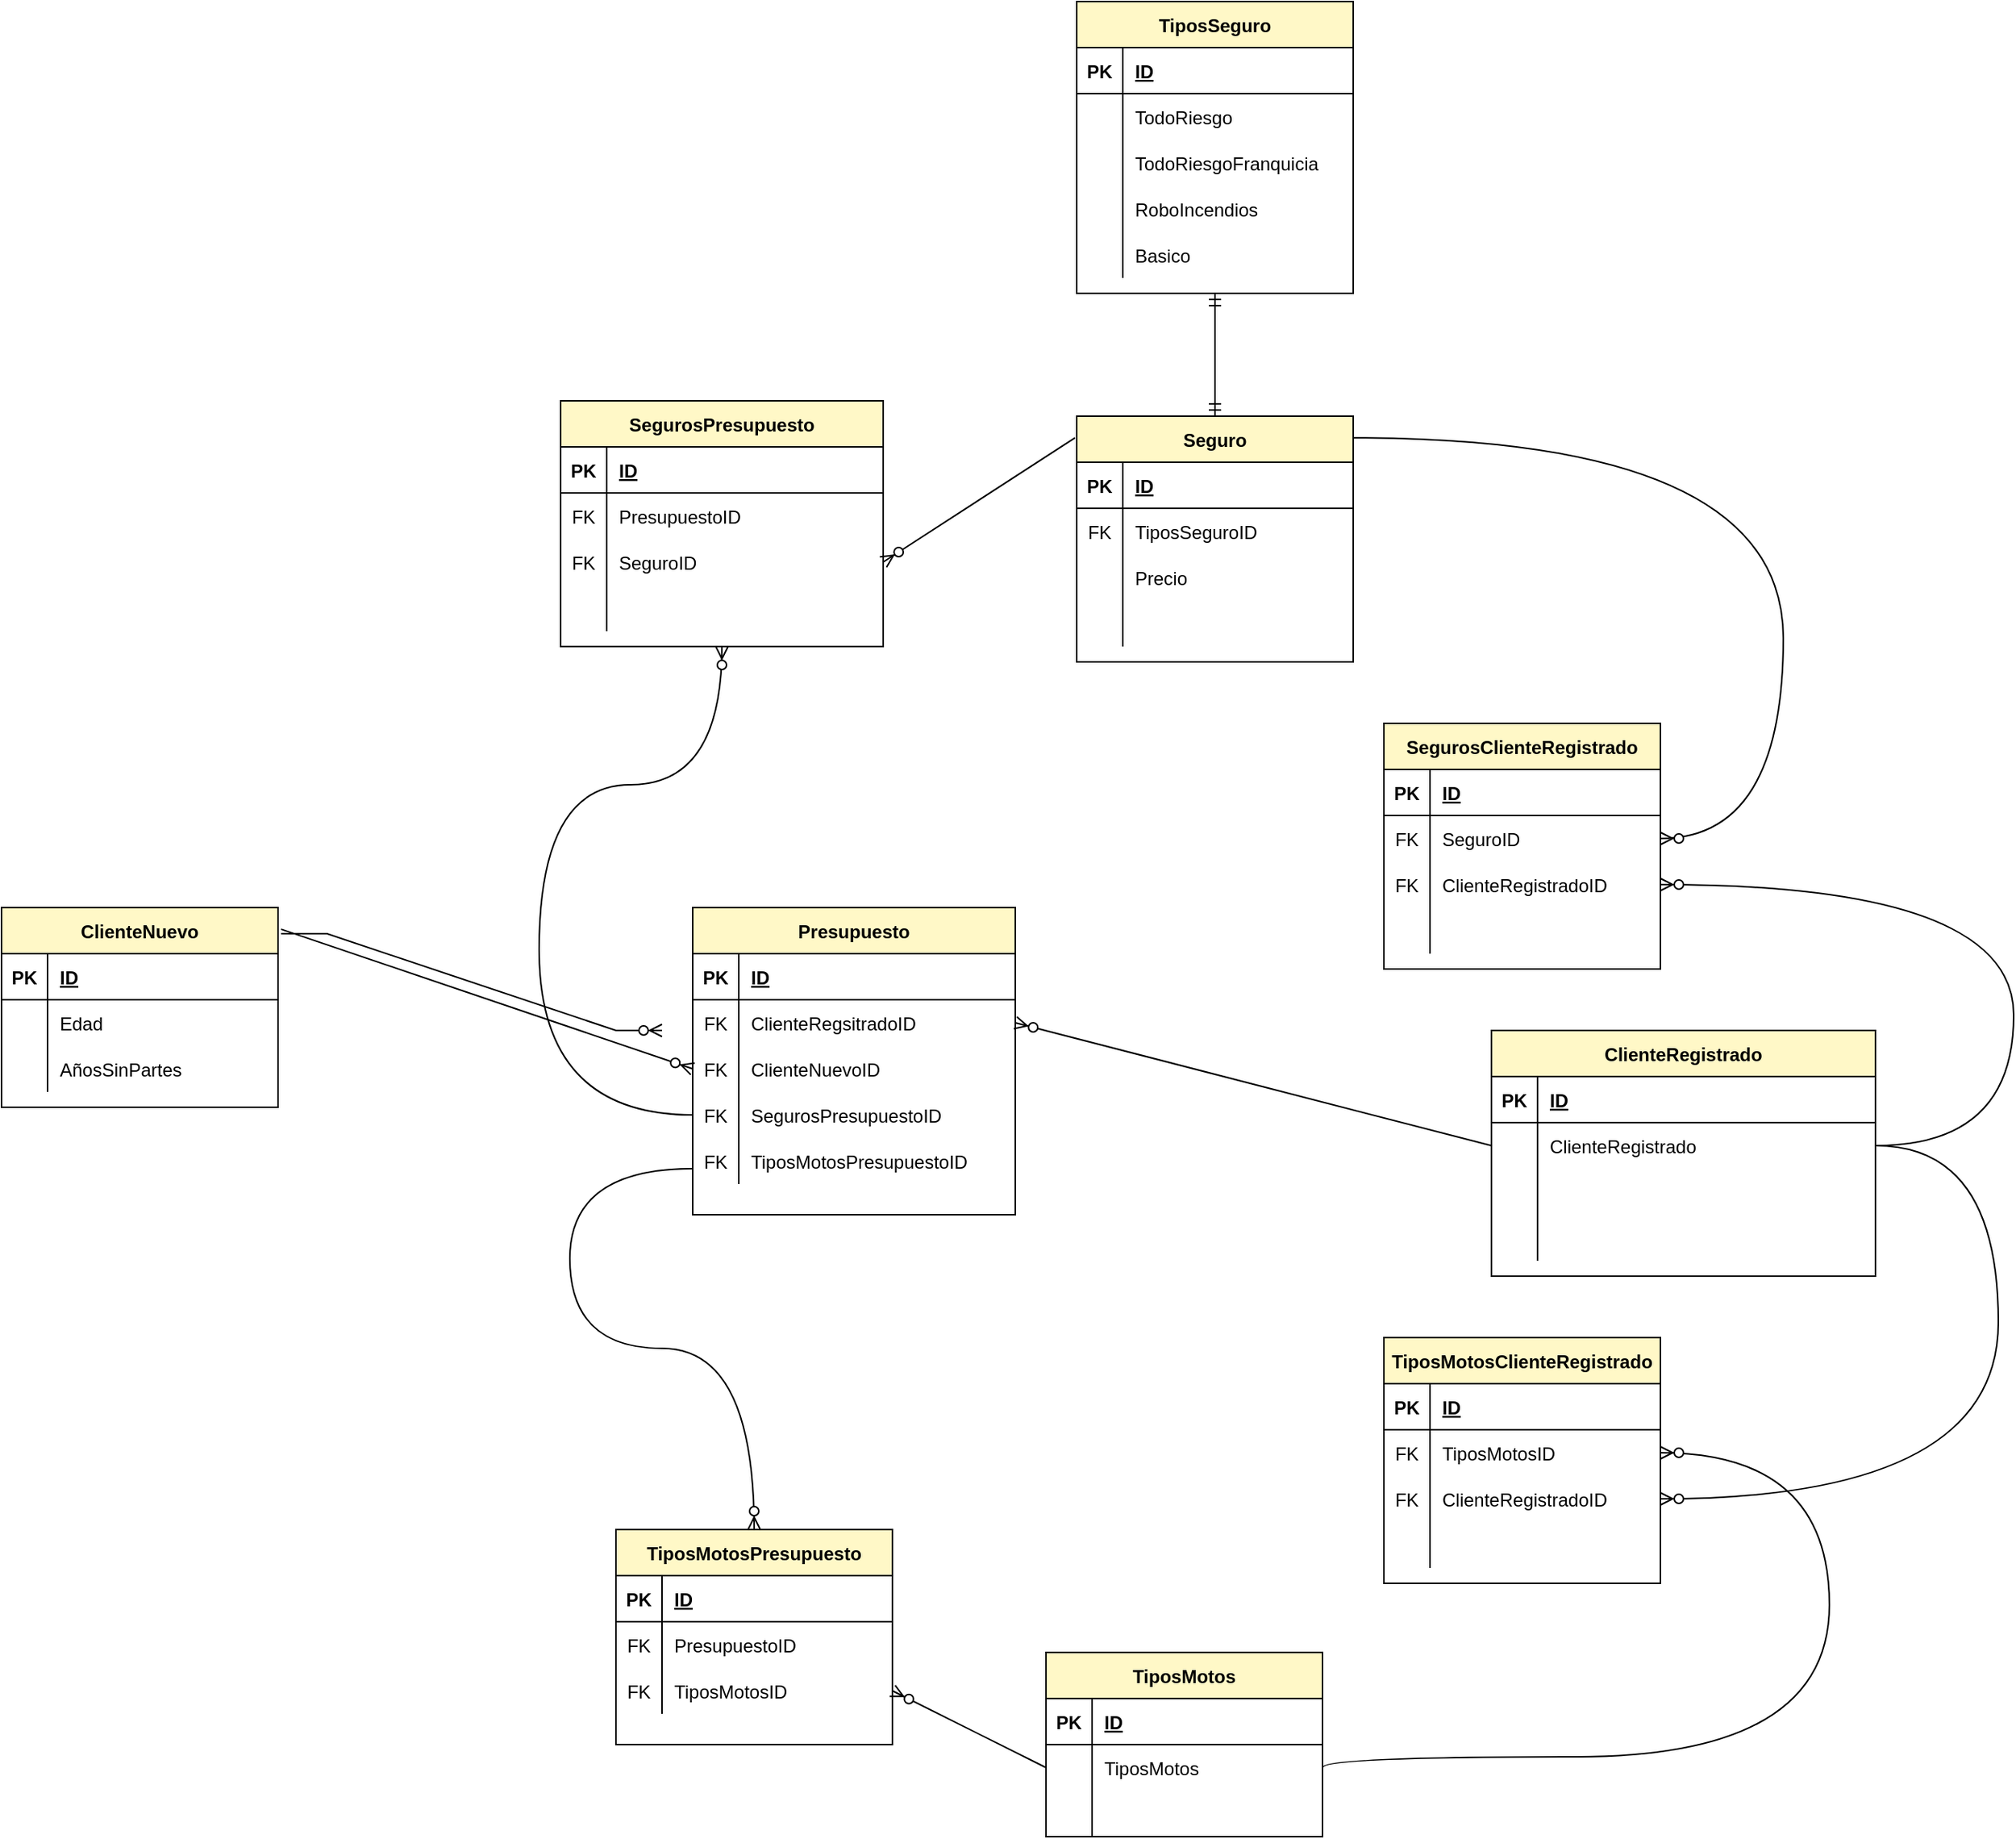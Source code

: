 <mxfile version="15.5.0" type="github">
  <diagram id="MGMmXEbCB--CvfR5ZTO_" name="Page-1">
    <mxGraphModel dx="2807" dy="2449" grid="1" gridSize="10" guides="1" tooltips="1" connect="1" arrows="1" fold="1" page="1" pageScale="1" pageWidth="827" pageHeight="1169" math="0" shadow="0">
      <root>
        <mxCell id="0" />
        <mxCell id="1" parent="0" />
        <mxCell id="Jpu32z4uMut7vai23h72-1" value="Presupuesto" style="shape=table;startSize=30;container=1;collapsible=1;childLayout=tableLayout;fixedRows=1;rowLines=0;fontStyle=1;align=center;resizeLast=1;fillColor=#FFF8C7;" parent="1" vertex="1">
          <mxGeometry x="-90" y="40" width="210" height="200" as="geometry" />
        </mxCell>
        <mxCell id="Jpu32z4uMut7vai23h72-2" value="" style="shape=partialRectangle;collapsible=0;dropTarget=0;pointerEvents=0;fillColor=none;top=0;left=0;bottom=1;right=0;points=[[0,0.5],[1,0.5]];portConstraint=eastwest;" parent="Jpu32z4uMut7vai23h72-1" vertex="1">
          <mxGeometry y="30" width="210" height="30" as="geometry" />
        </mxCell>
        <mxCell id="Jpu32z4uMut7vai23h72-3" value="PK" style="shape=partialRectangle;connectable=0;fillColor=none;top=0;left=0;bottom=0;right=0;fontStyle=1;overflow=hidden;" parent="Jpu32z4uMut7vai23h72-2" vertex="1">
          <mxGeometry width="30" height="30" as="geometry">
            <mxRectangle width="30" height="30" as="alternateBounds" />
          </mxGeometry>
        </mxCell>
        <mxCell id="Jpu32z4uMut7vai23h72-4" value="ID" style="shape=partialRectangle;connectable=0;fillColor=none;top=0;left=0;bottom=0;right=0;align=left;spacingLeft=6;fontStyle=5;overflow=hidden;" parent="Jpu32z4uMut7vai23h72-2" vertex="1">
          <mxGeometry x="30" width="180" height="30" as="geometry">
            <mxRectangle width="180" height="30" as="alternateBounds" />
          </mxGeometry>
        </mxCell>
        <mxCell id="euBVYlFHVU6RpkwEVcd1-119" value="" style="shape=partialRectangle;collapsible=0;dropTarget=0;pointerEvents=0;fillColor=none;top=0;left=0;bottom=0;right=0;points=[[0,0.5],[1,0.5]];portConstraint=eastwest;" parent="Jpu32z4uMut7vai23h72-1" vertex="1">
          <mxGeometry y="60" width="210" height="30" as="geometry" />
        </mxCell>
        <mxCell id="euBVYlFHVU6RpkwEVcd1-120" value="FK" style="shape=partialRectangle;connectable=0;fillColor=none;top=0;left=0;bottom=0;right=0;editable=1;overflow=hidden;" parent="euBVYlFHVU6RpkwEVcd1-119" vertex="1">
          <mxGeometry width="30" height="30" as="geometry">
            <mxRectangle width="30" height="30" as="alternateBounds" />
          </mxGeometry>
        </mxCell>
        <mxCell id="euBVYlFHVU6RpkwEVcd1-121" value="ClienteRegsitradoID" style="shape=partialRectangle;connectable=0;fillColor=none;top=0;left=0;bottom=0;right=0;align=left;spacingLeft=6;overflow=hidden;" parent="euBVYlFHVU6RpkwEVcd1-119" vertex="1">
          <mxGeometry x="30" width="180" height="30" as="geometry">
            <mxRectangle width="180" height="30" as="alternateBounds" />
          </mxGeometry>
        </mxCell>
        <mxCell id="zlD6IAUIOaq183Wp5Hff-17" value="" style="shape=partialRectangle;collapsible=0;dropTarget=0;pointerEvents=0;fillColor=none;top=0;left=0;bottom=0;right=0;points=[[0,0.5],[1,0.5]];portConstraint=eastwest;" vertex="1" parent="Jpu32z4uMut7vai23h72-1">
          <mxGeometry y="90" width="210" height="30" as="geometry" />
        </mxCell>
        <mxCell id="zlD6IAUIOaq183Wp5Hff-18" value="FK" style="shape=partialRectangle;connectable=0;fillColor=none;top=0;left=0;bottom=0;right=0;editable=1;overflow=hidden;" vertex="1" parent="zlD6IAUIOaq183Wp5Hff-17">
          <mxGeometry width="30" height="30" as="geometry">
            <mxRectangle width="30" height="30" as="alternateBounds" />
          </mxGeometry>
        </mxCell>
        <mxCell id="zlD6IAUIOaq183Wp5Hff-19" value="ClienteNuevoID" style="shape=partialRectangle;connectable=0;fillColor=none;top=0;left=0;bottom=0;right=0;align=left;spacingLeft=6;overflow=hidden;" vertex="1" parent="zlD6IAUIOaq183Wp5Hff-17">
          <mxGeometry x="30" width="180" height="30" as="geometry">
            <mxRectangle width="180" height="30" as="alternateBounds" />
          </mxGeometry>
        </mxCell>
        <mxCell id="Jpu32z4uMut7vai23h72-110" value="" style="shape=partialRectangle;collapsible=0;dropTarget=0;pointerEvents=0;fillColor=none;top=0;left=0;bottom=0;right=0;points=[[0,0.5],[1,0.5]];portConstraint=eastwest;" parent="Jpu32z4uMut7vai23h72-1" vertex="1">
          <mxGeometry y="120" width="210" height="30" as="geometry" />
        </mxCell>
        <mxCell id="Jpu32z4uMut7vai23h72-111" value="FK" style="shape=partialRectangle;connectable=0;fillColor=none;top=0;left=0;bottom=0;right=0;editable=1;overflow=hidden;" parent="Jpu32z4uMut7vai23h72-110" vertex="1">
          <mxGeometry width="30" height="30" as="geometry">
            <mxRectangle width="30" height="30" as="alternateBounds" />
          </mxGeometry>
        </mxCell>
        <mxCell id="Jpu32z4uMut7vai23h72-112" value="SegurosPresupuestoID" style="shape=partialRectangle;connectable=0;fillColor=none;top=0;left=0;bottom=0;right=0;align=left;spacingLeft=6;overflow=hidden;" parent="Jpu32z4uMut7vai23h72-110" vertex="1">
          <mxGeometry x="30" width="180" height="30" as="geometry">
            <mxRectangle width="180" height="30" as="alternateBounds" />
          </mxGeometry>
        </mxCell>
        <mxCell id="Jpu32z4uMut7vai23h72-11" value="" style="shape=partialRectangle;collapsible=0;dropTarget=0;pointerEvents=0;fillColor=none;top=0;left=0;bottom=0;right=0;points=[[0,0.5],[1,0.5]];portConstraint=eastwest;" parent="Jpu32z4uMut7vai23h72-1" vertex="1">
          <mxGeometry y="150" width="210" height="30" as="geometry" />
        </mxCell>
        <mxCell id="Jpu32z4uMut7vai23h72-12" value="FK" style="shape=partialRectangle;connectable=0;fillColor=none;top=0;left=0;bottom=0;right=0;editable=1;overflow=hidden;" parent="Jpu32z4uMut7vai23h72-11" vertex="1">
          <mxGeometry width="30" height="30" as="geometry">
            <mxRectangle width="30" height="30" as="alternateBounds" />
          </mxGeometry>
        </mxCell>
        <mxCell id="Jpu32z4uMut7vai23h72-13" value="TiposMotosPresupuestoID" style="shape=partialRectangle;connectable=0;fillColor=none;top=0;left=0;bottom=0;right=0;align=left;spacingLeft=6;overflow=hidden;" parent="Jpu32z4uMut7vai23h72-11" vertex="1">
          <mxGeometry x="30" width="180" height="30" as="geometry">
            <mxRectangle width="180" height="30" as="alternateBounds" />
          </mxGeometry>
        </mxCell>
        <mxCell id="Jpu32z4uMut7vai23h72-14" value="TiposMotos" style="shape=table;startSize=30;container=1;collapsible=1;childLayout=tableLayout;fixedRows=1;rowLines=0;fontStyle=1;align=center;resizeLast=1;fillColor=#FFF8C7;" parent="1" vertex="1">
          <mxGeometry x="140" y="525" width="180" height="120" as="geometry" />
        </mxCell>
        <mxCell id="Jpu32z4uMut7vai23h72-15" value="" style="shape=partialRectangle;collapsible=0;dropTarget=0;pointerEvents=0;fillColor=none;top=0;left=0;bottom=1;right=0;points=[[0,0.5],[1,0.5]];portConstraint=eastwest;" parent="Jpu32z4uMut7vai23h72-14" vertex="1">
          <mxGeometry y="30" width="180" height="30" as="geometry" />
        </mxCell>
        <mxCell id="Jpu32z4uMut7vai23h72-16" value="PK" style="shape=partialRectangle;connectable=0;fillColor=none;top=0;left=0;bottom=0;right=0;fontStyle=1;overflow=hidden;" parent="Jpu32z4uMut7vai23h72-15" vertex="1">
          <mxGeometry width="30" height="30" as="geometry">
            <mxRectangle width="30" height="30" as="alternateBounds" />
          </mxGeometry>
        </mxCell>
        <mxCell id="Jpu32z4uMut7vai23h72-17" value="ID" style="shape=partialRectangle;connectable=0;fillColor=none;top=0;left=0;bottom=0;right=0;align=left;spacingLeft=6;fontStyle=5;overflow=hidden;" parent="Jpu32z4uMut7vai23h72-15" vertex="1">
          <mxGeometry x="30" width="150" height="30" as="geometry">
            <mxRectangle width="150" height="30" as="alternateBounds" />
          </mxGeometry>
        </mxCell>
        <mxCell id="Jpu32z4uMut7vai23h72-18" value="" style="shape=partialRectangle;collapsible=0;dropTarget=0;pointerEvents=0;fillColor=none;top=0;left=0;bottom=0;right=0;points=[[0,0.5],[1,0.5]];portConstraint=eastwest;" parent="Jpu32z4uMut7vai23h72-14" vertex="1">
          <mxGeometry y="60" width="180" height="30" as="geometry" />
        </mxCell>
        <mxCell id="Jpu32z4uMut7vai23h72-19" value="" style="shape=partialRectangle;connectable=0;fillColor=none;top=0;left=0;bottom=0;right=0;editable=1;overflow=hidden;" parent="Jpu32z4uMut7vai23h72-18" vertex="1">
          <mxGeometry width="30" height="30" as="geometry">
            <mxRectangle width="30" height="30" as="alternateBounds" />
          </mxGeometry>
        </mxCell>
        <mxCell id="Jpu32z4uMut7vai23h72-20" value="TiposMotos" style="shape=partialRectangle;connectable=0;fillColor=none;top=0;left=0;bottom=0;right=0;align=left;spacingLeft=6;overflow=hidden;" parent="Jpu32z4uMut7vai23h72-18" vertex="1">
          <mxGeometry x="30" width="150" height="30" as="geometry">
            <mxRectangle width="150" height="30" as="alternateBounds" />
          </mxGeometry>
        </mxCell>
        <mxCell id="Jpu32z4uMut7vai23h72-28" value="" style="shape=partialRectangle;collapsible=0;dropTarget=0;pointerEvents=0;fillColor=none;top=0;left=0;bottom=0;right=0;points=[[0,0.5],[1,0.5]];portConstraint=eastwest;" parent="Jpu32z4uMut7vai23h72-14" vertex="1">
          <mxGeometry y="90" width="180" height="30" as="geometry" />
        </mxCell>
        <mxCell id="Jpu32z4uMut7vai23h72-29" value="" style="shape=partialRectangle;connectable=0;fillColor=none;top=0;left=0;bottom=0;right=0;editable=1;overflow=hidden;" parent="Jpu32z4uMut7vai23h72-28" vertex="1">
          <mxGeometry width="30" height="30" as="geometry">
            <mxRectangle width="30" height="30" as="alternateBounds" />
          </mxGeometry>
        </mxCell>
        <mxCell id="Jpu32z4uMut7vai23h72-30" value="" style="shape=partialRectangle;connectable=0;fillColor=none;top=0;left=0;bottom=0;right=0;align=left;spacingLeft=6;overflow=hidden;" parent="Jpu32z4uMut7vai23h72-28" vertex="1">
          <mxGeometry x="30" width="150" height="30" as="geometry">
            <mxRectangle width="150" height="30" as="alternateBounds" />
          </mxGeometry>
        </mxCell>
        <mxCell id="Jpu32z4uMut7vai23h72-36" value="Seguro" style="shape=table;startSize=30;container=1;collapsible=1;childLayout=tableLayout;fixedRows=1;rowLines=0;fontStyle=1;align=center;resizeLast=1;fillColor=#FFF8C7;" parent="1" vertex="1">
          <mxGeometry x="160" y="-280" width="180" height="160" as="geometry" />
        </mxCell>
        <mxCell id="Jpu32z4uMut7vai23h72-37" value="" style="shape=partialRectangle;collapsible=0;dropTarget=0;pointerEvents=0;fillColor=none;top=0;left=0;bottom=1;right=0;points=[[0,0.5],[1,0.5]];portConstraint=eastwest;" parent="Jpu32z4uMut7vai23h72-36" vertex="1">
          <mxGeometry y="30" width="180" height="30" as="geometry" />
        </mxCell>
        <mxCell id="Jpu32z4uMut7vai23h72-38" value="PK" style="shape=partialRectangle;connectable=0;fillColor=none;top=0;left=0;bottom=0;right=0;fontStyle=1;overflow=hidden;" parent="Jpu32z4uMut7vai23h72-37" vertex="1">
          <mxGeometry width="30" height="30" as="geometry">
            <mxRectangle width="30" height="30" as="alternateBounds" />
          </mxGeometry>
        </mxCell>
        <mxCell id="Jpu32z4uMut7vai23h72-39" value="ID" style="shape=partialRectangle;connectable=0;fillColor=none;top=0;left=0;bottom=0;right=0;align=left;spacingLeft=6;fontStyle=5;overflow=hidden;" parent="Jpu32z4uMut7vai23h72-37" vertex="1">
          <mxGeometry x="30" width="150" height="30" as="geometry">
            <mxRectangle width="150" height="30" as="alternateBounds" />
          </mxGeometry>
        </mxCell>
        <mxCell id="Jpu32z4uMut7vai23h72-40" value="" style="shape=partialRectangle;collapsible=0;dropTarget=0;pointerEvents=0;fillColor=none;top=0;left=0;bottom=0;right=0;points=[[0,0.5],[1,0.5]];portConstraint=eastwest;" parent="Jpu32z4uMut7vai23h72-36" vertex="1">
          <mxGeometry y="60" width="180" height="30" as="geometry" />
        </mxCell>
        <mxCell id="Jpu32z4uMut7vai23h72-41" value="FK" style="shape=partialRectangle;connectable=0;fillColor=none;top=0;left=0;bottom=0;right=0;editable=1;overflow=hidden;" parent="Jpu32z4uMut7vai23h72-40" vertex="1">
          <mxGeometry width="30" height="30" as="geometry">
            <mxRectangle width="30" height="30" as="alternateBounds" />
          </mxGeometry>
        </mxCell>
        <mxCell id="Jpu32z4uMut7vai23h72-42" value="TiposSeguroID" style="shape=partialRectangle;connectable=0;fillColor=none;top=0;left=0;bottom=0;right=0;align=left;spacingLeft=6;overflow=hidden;" parent="Jpu32z4uMut7vai23h72-40" vertex="1">
          <mxGeometry x="30" width="150" height="30" as="geometry">
            <mxRectangle width="150" height="30" as="alternateBounds" />
          </mxGeometry>
        </mxCell>
        <mxCell id="Jpu32z4uMut7vai23h72-43" value="" style="shape=partialRectangle;collapsible=0;dropTarget=0;pointerEvents=0;fillColor=none;top=0;left=0;bottom=0;right=0;points=[[0,0.5],[1,0.5]];portConstraint=eastwest;" parent="Jpu32z4uMut7vai23h72-36" vertex="1">
          <mxGeometry y="90" width="180" height="30" as="geometry" />
        </mxCell>
        <mxCell id="Jpu32z4uMut7vai23h72-44" value="" style="shape=partialRectangle;connectable=0;fillColor=none;top=0;left=0;bottom=0;right=0;editable=1;overflow=hidden;" parent="Jpu32z4uMut7vai23h72-43" vertex="1">
          <mxGeometry width="30" height="30" as="geometry">
            <mxRectangle width="30" height="30" as="alternateBounds" />
          </mxGeometry>
        </mxCell>
        <mxCell id="Jpu32z4uMut7vai23h72-45" value="Precio" style="shape=partialRectangle;connectable=0;fillColor=none;top=0;left=0;bottom=0;right=0;align=left;spacingLeft=6;overflow=hidden;" parent="Jpu32z4uMut7vai23h72-43" vertex="1">
          <mxGeometry x="30" width="150" height="30" as="geometry">
            <mxRectangle width="150" height="30" as="alternateBounds" />
          </mxGeometry>
        </mxCell>
        <mxCell id="Jpu32z4uMut7vai23h72-50" value="" style="shape=partialRectangle;collapsible=0;dropTarget=0;pointerEvents=0;fillColor=none;top=0;left=0;bottom=0;right=0;points=[[0,0.5],[1,0.5]];portConstraint=eastwest;" parent="Jpu32z4uMut7vai23h72-36" vertex="1">
          <mxGeometry y="120" width="180" height="30" as="geometry" />
        </mxCell>
        <mxCell id="Jpu32z4uMut7vai23h72-51" value="" style="shape=partialRectangle;connectable=0;fillColor=none;top=0;left=0;bottom=0;right=0;editable=1;overflow=hidden;" parent="Jpu32z4uMut7vai23h72-50" vertex="1">
          <mxGeometry width="30" height="30" as="geometry">
            <mxRectangle width="30" height="30" as="alternateBounds" />
          </mxGeometry>
        </mxCell>
        <mxCell id="Jpu32z4uMut7vai23h72-52" value="" style="shape=partialRectangle;connectable=0;fillColor=none;top=0;left=0;bottom=0;right=0;align=left;spacingLeft=6;overflow=hidden;" parent="Jpu32z4uMut7vai23h72-50" vertex="1">
          <mxGeometry x="30" width="150" height="30" as="geometry">
            <mxRectangle width="150" height="30" as="alternateBounds" />
          </mxGeometry>
        </mxCell>
        <mxCell id="euBVYlFHVU6RpkwEVcd1-3" value="SegurosPresupuesto" style="shape=table;startSize=30;container=1;collapsible=1;childLayout=tableLayout;fixedRows=1;rowLines=0;fontStyle=1;align=center;resizeLast=1;fillColor=#FFF8C7;" parent="1" vertex="1">
          <mxGeometry x="-176" y="-290" width="210" height="160" as="geometry" />
        </mxCell>
        <mxCell id="euBVYlFHVU6RpkwEVcd1-4" value="" style="shape=partialRectangle;collapsible=0;dropTarget=0;pointerEvents=0;fillColor=none;top=0;left=0;bottom=1;right=0;points=[[0,0.5],[1,0.5]];portConstraint=eastwest;" parent="euBVYlFHVU6RpkwEVcd1-3" vertex="1">
          <mxGeometry y="30" width="210" height="30" as="geometry" />
        </mxCell>
        <mxCell id="euBVYlFHVU6RpkwEVcd1-5" value="PK" style="shape=partialRectangle;connectable=0;fillColor=none;top=0;left=0;bottom=0;right=0;fontStyle=1;overflow=hidden;" parent="euBVYlFHVU6RpkwEVcd1-4" vertex="1">
          <mxGeometry width="30" height="30" as="geometry">
            <mxRectangle width="30" height="30" as="alternateBounds" />
          </mxGeometry>
        </mxCell>
        <mxCell id="euBVYlFHVU6RpkwEVcd1-6" value="ID" style="shape=partialRectangle;connectable=0;fillColor=none;top=0;left=0;bottom=0;right=0;align=left;spacingLeft=6;fontStyle=5;overflow=hidden;" parent="euBVYlFHVU6RpkwEVcd1-4" vertex="1">
          <mxGeometry x="30" width="180" height="30" as="geometry">
            <mxRectangle width="180" height="30" as="alternateBounds" />
          </mxGeometry>
        </mxCell>
        <mxCell id="euBVYlFHVU6RpkwEVcd1-7" value="" style="shape=partialRectangle;collapsible=0;dropTarget=0;pointerEvents=0;fillColor=none;top=0;left=0;bottom=0;right=0;points=[[0,0.5],[1,0.5]];portConstraint=eastwest;" parent="euBVYlFHVU6RpkwEVcd1-3" vertex="1">
          <mxGeometry y="60" width="210" height="30" as="geometry" />
        </mxCell>
        <mxCell id="euBVYlFHVU6RpkwEVcd1-8" value="FK" style="shape=partialRectangle;connectable=0;fillColor=none;top=0;left=0;bottom=0;right=0;editable=1;overflow=hidden;" parent="euBVYlFHVU6RpkwEVcd1-7" vertex="1">
          <mxGeometry width="30" height="30" as="geometry">
            <mxRectangle width="30" height="30" as="alternateBounds" />
          </mxGeometry>
        </mxCell>
        <mxCell id="euBVYlFHVU6RpkwEVcd1-9" value="PresupuestoID" style="shape=partialRectangle;connectable=0;fillColor=none;top=0;left=0;bottom=0;right=0;align=left;spacingLeft=6;overflow=hidden;" parent="euBVYlFHVU6RpkwEVcd1-7" vertex="1">
          <mxGeometry x="30" width="180" height="30" as="geometry">
            <mxRectangle width="180" height="30" as="alternateBounds" />
          </mxGeometry>
        </mxCell>
        <mxCell id="euBVYlFHVU6RpkwEVcd1-10" value="" style="shape=partialRectangle;collapsible=0;dropTarget=0;pointerEvents=0;fillColor=none;top=0;left=0;bottom=0;right=0;points=[[0,0.5],[1,0.5]];portConstraint=eastwest;" parent="euBVYlFHVU6RpkwEVcd1-3" vertex="1">
          <mxGeometry y="90" width="210" height="30" as="geometry" />
        </mxCell>
        <mxCell id="euBVYlFHVU6RpkwEVcd1-11" value="FK" style="shape=partialRectangle;connectable=0;fillColor=none;top=0;left=0;bottom=0;right=0;editable=1;overflow=hidden;" parent="euBVYlFHVU6RpkwEVcd1-10" vertex="1">
          <mxGeometry width="30" height="30" as="geometry">
            <mxRectangle width="30" height="30" as="alternateBounds" />
          </mxGeometry>
        </mxCell>
        <mxCell id="euBVYlFHVU6RpkwEVcd1-12" value="SeguroID" style="shape=partialRectangle;connectable=0;fillColor=none;top=0;left=0;bottom=0;right=0;align=left;spacingLeft=6;overflow=hidden;" parent="euBVYlFHVU6RpkwEVcd1-10" vertex="1">
          <mxGeometry x="30" width="180" height="30" as="geometry">
            <mxRectangle width="180" height="30" as="alternateBounds" />
          </mxGeometry>
        </mxCell>
        <mxCell id="euBVYlFHVU6RpkwEVcd1-13" value="" style="shape=partialRectangle;collapsible=0;dropTarget=0;pointerEvents=0;fillColor=none;top=0;left=0;bottom=0;right=0;points=[[0,0.5],[1,0.5]];portConstraint=eastwest;" parent="euBVYlFHVU6RpkwEVcd1-3" vertex="1">
          <mxGeometry y="120" width="210" height="30" as="geometry" />
        </mxCell>
        <mxCell id="euBVYlFHVU6RpkwEVcd1-14" value="" style="shape=partialRectangle;connectable=0;fillColor=none;top=0;left=0;bottom=0;right=0;editable=1;overflow=hidden;" parent="euBVYlFHVU6RpkwEVcd1-13" vertex="1">
          <mxGeometry width="30" height="30" as="geometry">
            <mxRectangle width="30" height="30" as="alternateBounds" />
          </mxGeometry>
        </mxCell>
        <mxCell id="euBVYlFHVU6RpkwEVcd1-15" value="" style="shape=partialRectangle;connectable=0;fillColor=none;top=0;left=0;bottom=0;right=0;align=left;spacingLeft=6;overflow=hidden;" parent="euBVYlFHVU6RpkwEVcd1-13" vertex="1">
          <mxGeometry x="30" width="180" height="30" as="geometry">
            <mxRectangle width="180" height="30" as="alternateBounds" />
          </mxGeometry>
        </mxCell>
        <mxCell id="euBVYlFHVU6RpkwEVcd1-17" value="" style="fontSize=12;html=1;endArrow=ERzeroToMany;endFill=1;rounded=0;entryX=1;entryY=0.5;entryDx=0;entryDy=0;exitX=-0.006;exitY=0.088;exitDx=0;exitDy=0;exitPerimeter=0;" parent="1" source="Jpu32z4uMut7vai23h72-36" target="euBVYlFHVU6RpkwEVcd1-10" edge="1">
          <mxGeometry width="100" height="100" relative="1" as="geometry">
            <mxPoint x="114" y="80" as="sourcePoint" />
            <mxPoint x="214" y="-20" as="targetPoint" />
          </mxGeometry>
        </mxCell>
        <mxCell id="euBVYlFHVU6RpkwEVcd1-18" value="" style="fontSize=12;html=1;endArrow=ERzeroToMany;endFill=1;rounded=0;entryX=0.5;entryY=1;entryDx=0;entryDy=0;edgeStyle=orthogonalEdgeStyle;curved=1;exitX=0;exitY=0.5;exitDx=0;exitDy=0;" parent="1" source="Jpu32z4uMut7vai23h72-110" target="euBVYlFHVU6RpkwEVcd1-3" edge="1">
          <mxGeometry width="100" height="100" relative="1" as="geometry">
            <mxPoint x="-89" y="213" as="sourcePoint" />
            <mxPoint x="50" y="-130" as="targetPoint" />
            <Array as="points">
              <mxPoint x="-190" y="175" />
              <mxPoint x="-190" y="-40" />
              <mxPoint x="-71" y="-40" />
            </Array>
          </mxGeometry>
        </mxCell>
        <mxCell id="euBVYlFHVU6RpkwEVcd1-19" value="TiposMotosPresupuesto" style="shape=table;startSize=30;container=1;collapsible=1;childLayout=tableLayout;fixedRows=1;rowLines=0;fontStyle=1;align=center;resizeLast=1;fillColor=#FFF8C7;" parent="1" vertex="1">
          <mxGeometry x="-140" y="445" width="180" height="140" as="geometry" />
        </mxCell>
        <mxCell id="euBVYlFHVU6RpkwEVcd1-20" value="" style="shape=partialRectangle;collapsible=0;dropTarget=0;pointerEvents=0;fillColor=none;top=0;left=0;bottom=1;right=0;points=[[0,0.5],[1,0.5]];portConstraint=eastwest;" parent="euBVYlFHVU6RpkwEVcd1-19" vertex="1">
          <mxGeometry y="30" width="180" height="30" as="geometry" />
        </mxCell>
        <mxCell id="euBVYlFHVU6RpkwEVcd1-21" value="PK" style="shape=partialRectangle;connectable=0;fillColor=none;top=0;left=0;bottom=0;right=0;fontStyle=1;overflow=hidden;" parent="euBVYlFHVU6RpkwEVcd1-20" vertex="1">
          <mxGeometry width="30" height="30" as="geometry">
            <mxRectangle width="30" height="30" as="alternateBounds" />
          </mxGeometry>
        </mxCell>
        <mxCell id="euBVYlFHVU6RpkwEVcd1-22" value="ID" style="shape=partialRectangle;connectable=0;fillColor=none;top=0;left=0;bottom=0;right=0;align=left;spacingLeft=6;fontStyle=5;overflow=hidden;" parent="euBVYlFHVU6RpkwEVcd1-20" vertex="1">
          <mxGeometry x="30" width="150" height="30" as="geometry">
            <mxRectangle width="150" height="30" as="alternateBounds" />
          </mxGeometry>
        </mxCell>
        <mxCell id="euBVYlFHVU6RpkwEVcd1-23" value="" style="shape=partialRectangle;collapsible=0;dropTarget=0;pointerEvents=0;fillColor=none;top=0;left=0;bottom=0;right=0;points=[[0,0.5],[1,0.5]];portConstraint=eastwest;" parent="euBVYlFHVU6RpkwEVcd1-19" vertex="1">
          <mxGeometry y="60" width="180" height="30" as="geometry" />
        </mxCell>
        <mxCell id="euBVYlFHVU6RpkwEVcd1-24" value="FK" style="shape=partialRectangle;connectable=0;fillColor=none;top=0;left=0;bottom=0;right=0;editable=1;overflow=hidden;" parent="euBVYlFHVU6RpkwEVcd1-23" vertex="1">
          <mxGeometry width="30" height="30" as="geometry">
            <mxRectangle width="30" height="30" as="alternateBounds" />
          </mxGeometry>
        </mxCell>
        <mxCell id="euBVYlFHVU6RpkwEVcd1-25" value="PresupuestoID" style="shape=partialRectangle;connectable=0;fillColor=none;top=0;left=0;bottom=0;right=0;align=left;spacingLeft=6;overflow=hidden;" parent="euBVYlFHVU6RpkwEVcd1-23" vertex="1">
          <mxGeometry x="30" width="150" height="30" as="geometry">
            <mxRectangle width="150" height="30" as="alternateBounds" />
          </mxGeometry>
        </mxCell>
        <mxCell id="euBVYlFHVU6RpkwEVcd1-26" value="" style="shape=partialRectangle;collapsible=0;dropTarget=0;pointerEvents=0;fillColor=none;top=0;left=0;bottom=0;right=0;points=[[0,0.5],[1,0.5]];portConstraint=eastwest;" parent="euBVYlFHVU6RpkwEVcd1-19" vertex="1">
          <mxGeometry y="90" width="180" height="30" as="geometry" />
        </mxCell>
        <mxCell id="euBVYlFHVU6RpkwEVcd1-27" value="FK" style="shape=partialRectangle;connectable=0;fillColor=none;top=0;left=0;bottom=0;right=0;editable=1;overflow=hidden;" parent="euBVYlFHVU6RpkwEVcd1-26" vertex="1">
          <mxGeometry width="30" height="30" as="geometry">
            <mxRectangle width="30" height="30" as="alternateBounds" />
          </mxGeometry>
        </mxCell>
        <mxCell id="euBVYlFHVU6RpkwEVcd1-28" value="TiposMotosID" style="shape=partialRectangle;connectable=0;fillColor=none;top=0;left=0;bottom=0;right=0;align=left;spacingLeft=6;overflow=hidden;" parent="euBVYlFHVU6RpkwEVcd1-26" vertex="1">
          <mxGeometry x="30" width="150" height="30" as="geometry">
            <mxRectangle width="150" height="30" as="alternateBounds" />
          </mxGeometry>
        </mxCell>
        <mxCell id="euBVYlFHVU6RpkwEVcd1-86" value="ClienteRegistrado" style="shape=table;startSize=30;container=1;collapsible=1;childLayout=tableLayout;fixedRows=1;rowLines=0;fontStyle=1;align=center;resizeLast=1;fillColor=#FFF8C7;" parent="1" vertex="1">
          <mxGeometry x="430" y="120" width="250" height="160" as="geometry" />
        </mxCell>
        <mxCell id="euBVYlFHVU6RpkwEVcd1-87" value="" style="shape=partialRectangle;collapsible=0;dropTarget=0;pointerEvents=0;fillColor=none;top=0;left=0;bottom=1;right=0;points=[[0,0.5],[1,0.5]];portConstraint=eastwest;" parent="euBVYlFHVU6RpkwEVcd1-86" vertex="1">
          <mxGeometry y="30" width="250" height="30" as="geometry" />
        </mxCell>
        <mxCell id="euBVYlFHVU6RpkwEVcd1-88" value="PK" style="shape=partialRectangle;connectable=0;fillColor=none;top=0;left=0;bottom=0;right=0;fontStyle=1;overflow=hidden;" parent="euBVYlFHVU6RpkwEVcd1-87" vertex="1">
          <mxGeometry width="30" height="30" as="geometry">
            <mxRectangle width="30" height="30" as="alternateBounds" />
          </mxGeometry>
        </mxCell>
        <mxCell id="euBVYlFHVU6RpkwEVcd1-89" value="ID" style="shape=partialRectangle;connectable=0;fillColor=none;top=0;left=0;bottom=0;right=0;align=left;spacingLeft=6;fontStyle=5;overflow=hidden;" parent="euBVYlFHVU6RpkwEVcd1-87" vertex="1">
          <mxGeometry x="30" width="220" height="30" as="geometry">
            <mxRectangle width="220" height="30" as="alternateBounds" />
          </mxGeometry>
        </mxCell>
        <mxCell id="euBVYlFHVU6RpkwEVcd1-93" value="" style="shape=partialRectangle;collapsible=0;dropTarget=0;pointerEvents=0;fillColor=none;top=0;left=0;bottom=0;right=0;points=[[0,0.5],[1,0.5]];portConstraint=eastwest;" parent="euBVYlFHVU6RpkwEVcd1-86" vertex="1">
          <mxGeometry y="60" width="250" height="30" as="geometry" />
        </mxCell>
        <mxCell id="euBVYlFHVU6RpkwEVcd1-94" value="" style="shape=partialRectangle;connectable=0;fillColor=none;top=0;left=0;bottom=0;right=0;editable=1;overflow=hidden;" parent="euBVYlFHVU6RpkwEVcd1-93" vertex="1">
          <mxGeometry width="30" height="30" as="geometry">
            <mxRectangle width="30" height="30" as="alternateBounds" />
          </mxGeometry>
        </mxCell>
        <mxCell id="euBVYlFHVU6RpkwEVcd1-95" value="ClienteRegistrado" style="shape=partialRectangle;connectable=0;fillColor=none;top=0;left=0;bottom=0;right=0;align=left;spacingLeft=6;overflow=hidden;" parent="euBVYlFHVU6RpkwEVcd1-93" vertex="1">
          <mxGeometry x="30" width="220" height="30" as="geometry">
            <mxRectangle width="220" height="30" as="alternateBounds" />
          </mxGeometry>
        </mxCell>
        <mxCell id="euBVYlFHVU6RpkwEVcd1-90" value="" style="shape=partialRectangle;collapsible=0;dropTarget=0;pointerEvents=0;fillColor=none;top=0;left=0;bottom=0;right=0;points=[[0,0.5],[1,0.5]];portConstraint=eastwest;" parent="euBVYlFHVU6RpkwEVcd1-86" vertex="1">
          <mxGeometry y="90" width="250" height="30" as="geometry" />
        </mxCell>
        <mxCell id="euBVYlFHVU6RpkwEVcd1-91" value="" style="shape=partialRectangle;connectable=0;fillColor=none;top=0;left=0;bottom=0;right=0;editable=1;overflow=hidden;" parent="euBVYlFHVU6RpkwEVcd1-90" vertex="1">
          <mxGeometry width="30" height="30" as="geometry">
            <mxRectangle width="30" height="30" as="alternateBounds" />
          </mxGeometry>
        </mxCell>
        <mxCell id="euBVYlFHVU6RpkwEVcd1-92" value="" style="shape=partialRectangle;connectable=0;fillColor=none;top=0;left=0;bottom=0;right=0;align=left;spacingLeft=6;overflow=hidden;" parent="euBVYlFHVU6RpkwEVcd1-90" vertex="1">
          <mxGeometry x="30" width="220" height="30" as="geometry">
            <mxRectangle width="220" height="30" as="alternateBounds" />
          </mxGeometry>
        </mxCell>
        <mxCell id="euBVYlFHVU6RpkwEVcd1-96" value="" style="shape=partialRectangle;collapsible=0;dropTarget=0;pointerEvents=0;fillColor=none;top=0;left=0;bottom=0;right=0;points=[[0,0.5],[1,0.5]];portConstraint=eastwest;" parent="euBVYlFHVU6RpkwEVcd1-86" vertex="1">
          <mxGeometry y="120" width="250" height="30" as="geometry" />
        </mxCell>
        <mxCell id="euBVYlFHVU6RpkwEVcd1-97" value="" style="shape=partialRectangle;connectable=0;fillColor=none;top=0;left=0;bottom=0;right=0;editable=1;overflow=hidden;" parent="euBVYlFHVU6RpkwEVcd1-96" vertex="1">
          <mxGeometry width="30" height="30" as="geometry">
            <mxRectangle width="30" height="30" as="alternateBounds" />
          </mxGeometry>
        </mxCell>
        <mxCell id="euBVYlFHVU6RpkwEVcd1-98" value="" style="shape=partialRectangle;connectable=0;fillColor=none;top=0;left=0;bottom=0;right=0;align=left;spacingLeft=6;overflow=hidden;" parent="euBVYlFHVU6RpkwEVcd1-96" vertex="1">
          <mxGeometry x="30" width="220" height="30" as="geometry">
            <mxRectangle width="220" height="30" as="alternateBounds" />
          </mxGeometry>
        </mxCell>
        <mxCell id="euBVYlFHVU6RpkwEVcd1-101" value="SegurosClienteRegistrado" style="shape=table;startSize=30;container=1;collapsible=1;childLayout=tableLayout;fixedRows=1;rowLines=0;fontStyle=1;align=center;resizeLast=1;fillColor=#FFF8C7;" parent="1" vertex="1">
          <mxGeometry x="360" y="-80" width="180" height="160" as="geometry" />
        </mxCell>
        <mxCell id="euBVYlFHVU6RpkwEVcd1-102" value="" style="shape=partialRectangle;collapsible=0;dropTarget=0;pointerEvents=0;fillColor=none;top=0;left=0;bottom=1;right=0;points=[[0,0.5],[1,0.5]];portConstraint=eastwest;" parent="euBVYlFHVU6RpkwEVcd1-101" vertex="1">
          <mxGeometry y="30" width="180" height="30" as="geometry" />
        </mxCell>
        <mxCell id="euBVYlFHVU6RpkwEVcd1-103" value="PK" style="shape=partialRectangle;connectable=0;fillColor=none;top=0;left=0;bottom=0;right=0;fontStyle=1;overflow=hidden;" parent="euBVYlFHVU6RpkwEVcd1-102" vertex="1">
          <mxGeometry width="30" height="30" as="geometry">
            <mxRectangle width="30" height="30" as="alternateBounds" />
          </mxGeometry>
        </mxCell>
        <mxCell id="euBVYlFHVU6RpkwEVcd1-104" value="ID" style="shape=partialRectangle;connectable=0;fillColor=none;top=0;left=0;bottom=0;right=0;align=left;spacingLeft=6;fontStyle=5;overflow=hidden;" parent="euBVYlFHVU6RpkwEVcd1-102" vertex="1">
          <mxGeometry x="30" width="150" height="30" as="geometry">
            <mxRectangle width="150" height="30" as="alternateBounds" />
          </mxGeometry>
        </mxCell>
        <mxCell id="euBVYlFHVU6RpkwEVcd1-105" value="" style="shape=partialRectangle;collapsible=0;dropTarget=0;pointerEvents=0;fillColor=none;top=0;left=0;bottom=0;right=0;points=[[0,0.5],[1,0.5]];portConstraint=eastwest;" parent="euBVYlFHVU6RpkwEVcd1-101" vertex="1">
          <mxGeometry y="60" width="180" height="30" as="geometry" />
        </mxCell>
        <mxCell id="euBVYlFHVU6RpkwEVcd1-106" value="FK" style="shape=partialRectangle;connectable=0;fillColor=none;top=0;left=0;bottom=0;right=0;editable=1;overflow=hidden;" parent="euBVYlFHVU6RpkwEVcd1-105" vertex="1">
          <mxGeometry width="30" height="30" as="geometry">
            <mxRectangle width="30" height="30" as="alternateBounds" />
          </mxGeometry>
        </mxCell>
        <mxCell id="euBVYlFHVU6RpkwEVcd1-107" value="SeguroID" style="shape=partialRectangle;connectable=0;fillColor=none;top=0;left=0;bottom=0;right=0;align=left;spacingLeft=6;overflow=hidden;" parent="euBVYlFHVU6RpkwEVcd1-105" vertex="1">
          <mxGeometry x="30" width="150" height="30" as="geometry">
            <mxRectangle width="150" height="30" as="alternateBounds" />
          </mxGeometry>
        </mxCell>
        <mxCell id="euBVYlFHVU6RpkwEVcd1-108" value="" style="shape=partialRectangle;collapsible=0;dropTarget=0;pointerEvents=0;fillColor=none;top=0;left=0;bottom=0;right=0;points=[[0,0.5],[1,0.5]];portConstraint=eastwest;" parent="euBVYlFHVU6RpkwEVcd1-101" vertex="1">
          <mxGeometry y="90" width="180" height="30" as="geometry" />
        </mxCell>
        <mxCell id="euBVYlFHVU6RpkwEVcd1-109" value="FK" style="shape=partialRectangle;connectable=0;fillColor=none;top=0;left=0;bottom=0;right=0;editable=1;overflow=hidden;" parent="euBVYlFHVU6RpkwEVcd1-108" vertex="1">
          <mxGeometry width="30" height="30" as="geometry">
            <mxRectangle width="30" height="30" as="alternateBounds" />
          </mxGeometry>
        </mxCell>
        <mxCell id="euBVYlFHVU6RpkwEVcd1-110" value="ClienteRegistradoID" style="shape=partialRectangle;connectable=0;fillColor=none;top=0;left=0;bottom=0;right=0;align=left;spacingLeft=6;overflow=hidden;" parent="euBVYlFHVU6RpkwEVcd1-108" vertex="1">
          <mxGeometry x="30" width="150" height="30" as="geometry">
            <mxRectangle width="150" height="30" as="alternateBounds" />
          </mxGeometry>
        </mxCell>
        <mxCell id="euBVYlFHVU6RpkwEVcd1-111" value="" style="shape=partialRectangle;collapsible=0;dropTarget=0;pointerEvents=0;fillColor=none;top=0;left=0;bottom=0;right=0;points=[[0,0.5],[1,0.5]];portConstraint=eastwest;" parent="euBVYlFHVU6RpkwEVcd1-101" vertex="1">
          <mxGeometry y="120" width="180" height="30" as="geometry" />
        </mxCell>
        <mxCell id="euBVYlFHVU6RpkwEVcd1-112" value="" style="shape=partialRectangle;connectable=0;fillColor=none;top=0;left=0;bottom=0;right=0;editable=1;overflow=hidden;" parent="euBVYlFHVU6RpkwEVcd1-111" vertex="1">
          <mxGeometry width="30" height="30" as="geometry">
            <mxRectangle width="30" height="30" as="alternateBounds" />
          </mxGeometry>
        </mxCell>
        <mxCell id="euBVYlFHVU6RpkwEVcd1-113" value="" style="shape=partialRectangle;connectable=0;fillColor=none;top=0;left=0;bottom=0;right=0;align=left;spacingLeft=6;overflow=hidden;" parent="euBVYlFHVU6RpkwEVcd1-111" vertex="1">
          <mxGeometry x="30" width="150" height="30" as="geometry">
            <mxRectangle width="150" height="30" as="alternateBounds" />
          </mxGeometry>
        </mxCell>
        <mxCell id="euBVYlFHVU6RpkwEVcd1-115" value="" style="fontSize=12;html=1;endArrow=ERzeroToMany;endFill=1;rounded=0;entryX=1;entryY=0.5;entryDx=0;entryDy=0;exitX=1;exitY=0.088;exitDx=0;exitDy=0;edgeStyle=orthogonalEdgeStyle;curved=1;exitPerimeter=0;" parent="1" source="Jpu32z4uMut7vai23h72-36" target="euBVYlFHVU6RpkwEVcd1-105" edge="1">
          <mxGeometry width="100" height="100" relative="1" as="geometry">
            <mxPoint x="380" y="70" as="sourcePoint" />
            <mxPoint x="130" y="210" as="targetPoint" />
            <Array as="points">
              <mxPoint x="620" y="-266" />
              <mxPoint x="620" y="-5" />
            </Array>
          </mxGeometry>
        </mxCell>
        <mxCell id="euBVYlFHVU6RpkwEVcd1-116" value="" style="fontSize=12;html=1;endArrow=ERzeroToMany;endFill=1;rounded=0;entryX=1;entryY=0.5;entryDx=0;entryDy=0;exitX=1;exitY=0.5;exitDx=0;exitDy=0;edgeStyle=orthogonalEdgeStyle;curved=1;" parent="1" source="euBVYlFHVU6RpkwEVcd1-93" target="euBVYlFHVU6RpkwEVcd1-108" edge="1">
          <mxGeometry width="100" height="100" relative="1" as="geometry">
            <mxPoint x="580" y="230" as="sourcePoint" />
            <mxPoint x="410" y="310" as="targetPoint" />
            <Array as="points">
              <mxPoint x="770" y="195" />
              <mxPoint x="770" y="25" />
            </Array>
          </mxGeometry>
        </mxCell>
        <mxCell id="549udlirrDarG_da4L4M-1" value="TiposMotosClienteRegistrado" style="shape=table;startSize=30;container=1;collapsible=1;childLayout=tableLayout;fixedRows=1;rowLines=0;fontStyle=1;align=center;resizeLast=1;fillColor=#FFF8C7;" parent="1" vertex="1">
          <mxGeometry x="360" y="320" width="180" height="160" as="geometry" />
        </mxCell>
        <mxCell id="549udlirrDarG_da4L4M-2" value="" style="shape=partialRectangle;collapsible=0;dropTarget=0;pointerEvents=0;fillColor=none;top=0;left=0;bottom=1;right=0;points=[[0,0.5],[1,0.5]];portConstraint=eastwest;" parent="549udlirrDarG_da4L4M-1" vertex="1">
          <mxGeometry y="30" width="180" height="30" as="geometry" />
        </mxCell>
        <mxCell id="549udlirrDarG_da4L4M-3" value="PK" style="shape=partialRectangle;connectable=0;fillColor=none;top=0;left=0;bottom=0;right=0;fontStyle=1;overflow=hidden;" parent="549udlirrDarG_da4L4M-2" vertex="1">
          <mxGeometry width="30" height="30" as="geometry">
            <mxRectangle width="30" height="30" as="alternateBounds" />
          </mxGeometry>
        </mxCell>
        <mxCell id="549udlirrDarG_da4L4M-4" value="ID" style="shape=partialRectangle;connectable=0;fillColor=none;top=0;left=0;bottom=0;right=0;align=left;spacingLeft=6;fontStyle=5;overflow=hidden;" parent="549udlirrDarG_da4L4M-2" vertex="1">
          <mxGeometry x="30" width="150" height="30" as="geometry">
            <mxRectangle width="150" height="30" as="alternateBounds" />
          </mxGeometry>
        </mxCell>
        <mxCell id="549udlirrDarG_da4L4M-5" value="" style="shape=partialRectangle;collapsible=0;dropTarget=0;pointerEvents=0;fillColor=none;top=0;left=0;bottom=0;right=0;points=[[0,0.5],[1,0.5]];portConstraint=eastwest;" parent="549udlirrDarG_da4L4M-1" vertex="1">
          <mxGeometry y="60" width="180" height="30" as="geometry" />
        </mxCell>
        <mxCell id="549udlirrDarG_da4L4M-6" value="FK" style="shape=partialRectangle;connectable=0;fillColor=none;top=0;left=0;bottom=0;right=0;editable=1;overflow=hidden;" parent="549udlirrDarG_da4L4M-5" vertex="1">
          <mxGeometry width="30" height="30" as="geometry">
            <mxRectangle width="30" height="30" as="alternateBounds" />
          </mxGeometry>
        </mxCell>
        <mxCell id="549udlirrDarG_da4L4M-7" value="TiposMotosID" style="shape=partialRectangle;connectable=0;fillColor=none;top=0;left=0;bottom=0;right=0;align=left;spacingLeft=6;overflow=hidden;" parent="549udlirrDarG_da4L4M-5" vertex="1">
          <mxGeometry x="30" width="150" height="30" as="geometry">
            <mxRectangle width="150" height="30" as="alternateBounds" />
          </mxGeometry>
        </mxCell>
        <mxCell id="549udlirrDarG_da4L4M-8" value="" style="shape=partialRectangle;collapsible=0;dropTarget=0;pointerEvents=0;fillColor=none;top=0;left=0;bottom=0;right=0;points=[[0,0.5],[1,0.5]];portConstraint=eastwest;" parent="549udlirrDarG_da4L4M-1" vertex="1">
          <mxGeometry y="90" width="180" height="30" as="geometry" />
        </mxCell>
        <mxCell id="549udlirrDarG_da4L4M-9" value="FK" style="shape=partialRectangle;connectable=0;fillColor=none;top=0;left=0;bottom=0;right=0;editable=1;overflow=hidden;" parent="549udlirrDarG_da4L4M-8" vertex="1">
          <mxGeometry width="30" height="30" as="geometry">
            <mxRectangle width="30" height="30" as="alternateBounds" />
          </mxGeometry>
        </mxCell>
        <mxCell id="549udlirrDarG_da4L4M-10" value="ClienteRegistradoID" style="shape=partialRectangle;connectable=0;fillColor=none;top=0;left=0;bottom=0;right=0;align=left;spacingLeft=6;overflow=hidden;" parent="549udlirrDarG_da4L4M-8" vertex="1">
          <mxGeometry x="30" width="150" height="30" as="geometry">
            <mxRectangle width="150" height="30" as="alternateBounds" />
          </mxGeometry>
        </mxCell>
        <mxCell id="549udlirrDarG_da4L4M-11" value="" style="shape=partialRectangle;collapsible=0;dropTarget=0;pointerEvents=0;fillColor=none;top=0;left=0;bottom=0;right=0;points=[[0,0.5],[1,0.5]];portConstraint=eastwest;" parent="549udlirrDarG_da4L4M-1" vertex="1">
          <mxGeometry y="120" width="180" height="30" as="geometry" />
        </mxCell>
        <mxCell id="549udlirrDarG_da4L4M-12" value="" style="shape=partialRectangle;connectable=0;fillColor=none;top=0;left=0;bottom=0;right=0;editable=1;overflow=hidden;" parent="549udlirrDarG_da4L4M-11" vertex="1">
          <mxGeometry width="30" height="30" as="geometry">
            <mxRectangle width="30" height="30" as="alternateBounds" />
          </mxGeometry>
        </mxCell>
        <mxCell id="549udlirrDarG_da4L4M-13" value="" style="shape=partialRectangle;connectable=0;fillColor=none;top=0;left=0;bottom=0;right=0;align=left;spacingLeft=6;overflow=hidden;" parent="549udlirrDarG_da4L4M-11" vertex="1">
          <mxGeometry x="30" width="150" height="30" as="geometry">
            <mxRectangle width="150" height="30" as="alternateBounds" />
          </mxGeometry>
        </mxCell>
        <mxCell id="549udlirrDarG_da4L4M-14" value="" style="fontSize=12;html=1;endArrow=ERzeroToMany;endFill=1;rounded=0;exitX=1;exitY=0.5;exitDx=0;exitDy=0;entryX=1;entryY=0.5;entryDx=0;entryDy=0;edgeStyle=orthogonalEdgeStyle;curved=1;" parent="1" source="euBVYlFHVU6RpkwEVcd1-93" target="549udlirrDarG_da4L4M-8" edge="1">
          <mxGeometry width="100" height="100" relative="1" as="geometry">
            <mxPoint x="250" y="260" as="sourcePoint" />
            <mxPoint x="350" y="160" as="targetPoint" />
            <Array as="points">
              <mxPoint x="760" y="195" />
              <mxPoint x="760" y="425" />
            </Array>
          </mxGeometry>
        </mxCell>
        <mxCell id="549udlirrDarG_da4L4M-15" value="" style="fontSize=12;html=1;endArrow=ERzeroToMany;endFill=1;rounded=0;exitX=1;exitY=0.5;exitDx=0;exitDy=0;entryX=1;entryY=0.5;entryDx=0;entryDy=0;edgeStyle=orthogonalEdgeStyle;curved=1;" parent="1" source="Jpu32z4uMut7vai23h72-18" target="549udlirrDarG_da4L4M-5" edge="1">
          <mxGeometry width="100" height="100" relative="1" as="geometry">
            <mxPoint x="90" y="350" as="sourcePoint" />
            <mxPoint x="190" y="250" as="targetPoint" />
            <Array as="points">
              <mxPoint x="320" y="593" />
              <mxPoint x="650" y="593" />
              <mxPoint x="650" y="395" />
            </Array>
          </mxGeometry>
        </mxCell>
        <mxCell id="549udlirrDarG_da4L4M-16" value="" style="fontSize=12;html=1;endArrow=ERzeroToMany;endFill=1;rounded=0;exitX=0;exitY=0.5;exitDx=0;exitDy=0;entryX=1;entryY=0.5;entryDx=0;entryDy=0;" parent="1" source="Jpu32z4uMut7vai23h72-18" target="euBVYlFHVU6RpkwEVcd1-26" edge="1">
          <mxGeometry width="100" height="100" relative="1" as="geometry">
            <mxPoint x="90" y="460" as="sourcePoint" />
            <mxPoint x="190" y="360" as="targetPoint" />
          </mxGeometry>
        </mxCell>
        <mxCell id="549udlirrDarG_da4L4M-17" value="" style="fontSize=12;html=1;endArrow=ERzeroToMany;endFill=1;rounded=0;entryX=0.5;entryY=0;entryDx=0;entryDy=0;edgeStyle=orthogonalEdgeStyle;curved=1;" parent="1" target="euBVYlFHVU6RpkwEVcd1-19" edge="1">
          <mxGeometry width="100" height="100" relative="1" as="geometry">
            <mxPoint x="-90" y="210" as="sourcePoint" />
            <mxPoint x="190" y="130" as="targetPoint" />
            <Array as="points">
              <mxPoint x="-170" y="210" />
              <mxPoint x="-170" y="327" />
              <mxPoint x="-50" y="327" />
            </Array>
          </mxGeometry>
        </mxCell>
        <mxCell id="zlD6IAUIOaq183Wp5Hff-1" value="" style="fontSize=12;html=1;endArrow=ERzeroToMany;endFill=1;rounded=0;exitX=0;exitY=0.5;exitDx=0;exitDy=0;entryX=1;entryY=0.5;entryDx=0;entryDy=0;" edge="1" parent="1" source="euBVYlFHVU6RpkwEVcd1-93" target="euBVYlFHVU6RpkwEVcd1-119">
          <mxGeometry width="100" height="100" relative="1" as="geometry">
            <mxPoint x="280" y="240" as="sourcePoint" />
            <mxPoint x="380" y="140" as="targetPoint" />
          </mxGeometry>
        </mxCell>
        <mxCell id="zlD6IAUIOaq183Wp5Hff-2" value="ClienteNuevo" style="shape=table;startSize=30;container=1;collapsible=1;childLayout=tableLayout;fixedRows=1;rowLines=0;fontStyle=1;align=center;resizeLast=1;fillColor=#FFF8C7;" vertex="1" parent="1">
          <mxGeometry x="-540" y="40" width="180" height="130" as="geometry" />
        </mxCell>
        <mxCell id="zlD6IAUIOaq183Wp5Hff-3" value="" style="shape=partialRectangle;collapsible=0;dropTarget=0;pointerEvents=0;fillColor=none;top=0;left=0;bottom=1;right=0;points=[[0,0.5],[1,0.5]];portConstraint=eastwest;" vertex="1" parent="zlD6IAUIOaq183Wp5Hff-2">
          <mxGeometry y="30" width="180" height="30" as="geometry" />
        </mxCell>
        <mxCell id="zlD6IAUIOaq183Wp5Hff-4" value="PK" style="shape=partialRectangle;connectable=0;fillColor=none;top=0;left=0;bottom=0;right=0;fontStyle=1;overflow=hidden;" vertex="1" parent="zlD6IAUIOaq183Wp5Hff-3">
          <mxGeometry width="30" height="30" as="geometry">
            <mxRectangle width="30" height="30" as="alternateBounds" />
          </mxGeometry>
        </mxCell>
        <mxCell id="zlD6IAUIOaq183Wp5Hff-5" value="ID" style="shape=partialRectangle;connectable=0;fillColor=none;top=0;left=0;bottom=0;right=0;align=left;spacingLeft=6;fontStyle=5;overflow=hidden;" vertex="1" parent="zlD6IAUIOaq183Wp5Hff-3">
          <mxGeometry x="30" width="150" height="30" as="geometry">
            <mxRectangle width="150" height="30" as="alternateBounds" />
          </mxGeometry>
        </mxCell>
        <mxCell id="euBVYlFHVU6RpkwEVcd1-79" value="" style="shape=partialRectangle;collapsible=0;dropTarget=0;pointerEvents=0;fillColor=none;top=0;left=0;bottom=0;right=0;points=[[0,0.5],[1,0.5]];portConstraint=eastwest;" parent="zlD6IAUIOaq183Wp5Hff-2" vertex="1">
          <mxGeometry y="60" width="180" height="30" as="geometry" />
        </mxCell>
        <mxCell id="euBVYlFHVU6RpkwEVcd1-80" value="" style="shape=partialRectangle;connectable=0;fillColor=none;top=0;left=0;bottom=0;right=0;editable=1;overflow=hidden;" parent="euBVYlFHVU6RpkwEVcd1-79" vertex="1">
          <mxGeometry width="30" height="30" as="geometry">
            <mxRectangle width="30" height="30" as="alternateBounds" />
          </mxGeometry>
        </mxCell>
        <mxCell id="euBVYlFHVU6RpkwEVcd1-81" value="Edad" style="shape=partialRectangle;connectable=0;fillColor=none;top=0;left=0;bottom=0;right=0;align=left;spacingLeft=6;overflow=hidden;" parent="euBVYlFHVU6RpkwEVcd1-79" vertex="1">
          <mxGeometry x="30" width="150" height="30" as="geometry">
            <mxRectangle width="150" height="30" as="alternateBounds" />
          </mxGeometry>
        </mxCell>
        <mxCell id="euBVYlFHVU6RpkwEVcd1-60" value="" style="shape=partialRectangle;collapsible=0;dropTarget=0;pointerEvents=0;fillColor=none;top=0;left=0;bottom=0;right=0;points=[[0,0.5],[1,0.5]];portConstraint=eastwest;" parent="zlD6IAUIOaq183Wp5Hff-2" vertex="1">
          <mxGeometry y="90" width="180" height="30" as="geometry" />
        </mxCell>
        <mxCell id="euBVYlFHVU6RpkwEVcd1-61" value="" style="shape=partialRectangle;connectable=0;fillColor=none;top=0;left=0;bottom=0;right=0;editable=1;overflow=hidden;" parent="euBVYlFHVU6RpkwEVcd1-60" vertex="1">
          <mxGeometry width="30" height="30" as="geometry">
            <mxRectangle width="30" height="30" as="alternateBounds" />
          </mxGeometry>
        </mxCell>
        <mxCell id="euBVYlFHVU6RpkwEVcd1-62" value="AñosSinPartes" style="shape=partialRectangle;connectable=0;fillColor=none;top=0;left=0;bottom=0;right=0;align=left;spacingLeft=6;overflow=hidden;" parent="euBVYlFHVU6RpkwEVcd1-60" vertex="1">
          <mxGeometry x="30" width="150" height="30" as="geometry">
            <mxRectangle width="150" height="30" as="alternateBounds" />
          </mxGeometry>
        </mxCell>
        <mxCell id="zlD6IAUIOaq183Wp5Hff-15" value="" style="edgeStyle=entityRelationEdgeStyle;fontSize=12;html=1;endArrow=ERzeroToMany;endFill=1;rounded=0;exitX=1.011;exitY=0.131;exitDx=0;exitDy=0;exitPerimeter=0;" edge="1" parent="1" source="zlD6IAUIOaq183Wp5Hff-2" target="zlD6IAUIOaq183Wp5Hff-16">
          <mxGeometry width="100" height="100" relative="1" as="geometry">
            <mxPoint x="-170" y="240" as="sourcePoint" />
            <mxPoint x="-110" y="120" as="targetPoint" />
          </mxGeometry>
        </mxCell>
        <mxCell id="zlD6IAUIOaq183Wp5Hff-20" value="" style="fontSize=12;html=1;endArrow=ERzeroToMany;endFill=1;rounded=0;exitX=1.011;exitY=0.108;exitDx=0;exitDy=0;exitPerimeter=0;entryX=0;entryY=0.5;entryDx=0;entryDy=0;" edge="1" parent="1" source="zlD6IAUIOaq183Wp5Hff-2" target="zlD6IAUIOaq183Wp5Hff-17">
          <mxGeometry width="100" height="100" relative="1" as="geometry">
            <mxPoint x="-60" y="240" as="sourcePoint" />
            <mxPoint x="40" y="140" as="targetPoint" />
          </mxGeometry>
        </mxCell>
        <mxCell id="zlD6IAUIOaq183Wp5Hff-21" value="TiposSeguro" style="shape=table;startSize=30;container=1;collapsible=1;childLayout=tableLayout;fixedRows=1;rowLines=0;fontStyle=1;align=center;resizeLast=1;fillColor=#FFF8C7;" vertex="1" parent="1">
          <mxGeometry x="160" y="-550" width="180" height="190" as="geometry" />
        </mxCell>
        <mxCell id="zlD6IAUIOaq183Wp5Hff-22" value="" style="shape=partialRectangle;collapsible=0;dropTarget=0;pointerEvents=0;fillColor=none;top=0;left=0;bottom=1;right=0;points=[[0,0.5],[1,0.5]];portConstraint=eastwest;" vertex="1" parent="zlD6IAUIOaq183Wp5Hff-21">
          <mxGeometry y="30" width="180" height="30" as="geometry" />
        </mxCell>
        <mxCell id="zlD6IAUIOaq183Wp5Hff-23" value="PK" style="shape=partialRectangle;connectable=0;fillColor=none;top=0;left=0;bottom=0;right=0;fontStyle=1;overflow=hidden;" vertex="1" parent="zlD6IAUIOaq183Wp5Hff-22">
          <mxGeometry width="30" height="30" as="geometry">
            <mxRectangle width="30" height="30" as="alternateBounds" />
          </mxGeometry>
        </mxCell>
        <mxCell id="zlD6IAUIOaq183Wp5Hff-24" value="ID" style="shape=partialRectangle;connectable=0;fillColor=none;top=0;left=0;bottom=0;right=0;align=left;spacingLeft=6;fontStyle=5;overflow=hidden;" vertex="1" parent="zlD6IAUIOaq183Wp5Hff-22">
          <mxGeometry x="30" width="150" height="30" as="geometry">
            <mxRectangle width="150" height="30" as="alternateBounds" />
          </mxGeometry>
        </mxCell>
        <mxCell id="zlD6IAUIOaq183Wp5Hff-25" value="" style="shape=partialRectangle;collapsible=0;dropTarget=0;pointerEvents=0;fillColor=none;top=0;left=0;bottom=0;right=0;points=[[0,0.5],[1,0.5]];portConstraint=eastwest;" vertex="1" parent="zlD6IAUIOaq183Wp5Hff-21">
          <mxGeometry y="60" width="180" height="30" as="geometry" />
        </mxCell>
        <mxCell id="zlD6IAUIOaq183Wp5Hff-26" value="" style="shape=partialRectangle;connectable=0;fillColor=none;top=0;left=0;bottom=0;right=0;editable=1;overflow=hidden;" vertex="1" parent="zlD6IAUIOaq183Wp5Hff-25">
          <mxGeometry width="30" height="30" as="geometry">
            <mxRectangle width="30" height="30" as="alternateBounds" />
          </mxGeometry>
        </mxCell>
        <mxCell id="zlD6IAUIOaq183Wp5Hff-27" value="TodoRiesgo" style="shape=partialRectangle;connectable=0;fillColor=none;top=0;left=0;bottom=0;right=0;align=left;spacingLeft=6;overflow=hidden;" vertex="1" parent="zlD6IAUIOaq183Wp5Hff-25">
          <mxGeometry x="30" width="150" height="30" as="geometry">
            <mxRectangle width="150" height="30" as="alternateBounds" />
          </mxGeometry>
        </mxCell>
        <mxCell id="zlD6IAUIOaq183Wp5Hff-28" value="" style="shape=partialRectangle;collapsible=0;dropTarget=0;pointerEvents=0;fillColor=none;top=0;left=0;bottom=0;right=0;points=[[0,0.5],[1,0.5]];portConstraint=eastwest;" vertex="1" parent="zlD6IAUIOaq183Wp5Hff-21">
          <mxGeometry y="90" width="180" height="30" as="geometry" />
        </mxCell>
        <mxCell id="zlD6IAUIOaq183Wp5Hff-29" value="" style="shape=partialRectangle;connectable=0;fillColor=none;top=0;left=0;bottom=0;right=0;editable=1;overflow=hidden;" vertex="1" parent="zlD6IAUIOaq183Wp5Hff-28">
          <mxGeometry width="30" height="30" as="geometry">
            <mxRectangle width="30" height="30" as="alternateBounds" />
          </mxGeometry>
        </mxCell>
        <mxCell id="zlD6IAUIOaq183Wp5Hff-30" value="TodoRiesgoFranquicia" style="shape=partialRectangle;connectable=0;fillColor=none;top=0;left=0;bottom=0;right=0;align=left;spacingLeft=6;overflow=hidden;" vertex="1" parent="zlD6IAUIOaq183Wp5Hff-28">
          <mxGeometry x="30" width="150" height="30" as="geometry">
            <mxRectangle width="150" height="30" as="alternateBounds" />
          </mxGeometry>
        </mxCell>
        <mxCell id="zlD6IAUIOaq183Wp5Hff-31" value="" style="shape=partialRectangle;collapsible=0;dropTarget=0;pointerEvents=0;fillColor=none;top=0;left=0;bottom=0;right=0;points=[[0,0.5],[1,0.5]];portConstraint=eastwest;" vertex="1" parent="zlD6IAUIOaq183Wp5Hff-21">
          <mxGeometry y="120" width="180" height="30" as="geometry" />
        </mxCell>
        <mxCell id="zlD6IAUIOaq183Wp5Hff-32" value="" style="shape=partialRectangle;connectable=0;fillColor=none;top=0;left=0;bottom=0;right=0;editable=1;overflow=hidden;" vertex="1" parent="zlD6IAUIOaq183Wp5Hff-31">
          <mxGeometry width="30" height="30" as="geometry">
            <mxRectangle width="30" height="30" as="alternateBounds" />
          </mxGeometry>
        </mxCell>
        <mxCell id="zlD6IAUIOaq183Wp5Hff-33" value="RoboIncendios" style="shape=partialRectangle;connectable=0;fillColor=none;top=0;left=0;bottom=0;right=0;align=left;spacingLeft=6;overflow=hidden;" vertex="1" parent="zlD6IAUIOaq183Wp5Hff-31">
          <mxGeometry x="30" width="150" height="30" as="geometry">
            <mxRectangle width="150" height="30" as="alternateBounds" />
          </mxGeometry>
        </mxCell>
        <mxCell id="zlD6IAUIOaq183Wp5Hff-35" value="" style="shape=partialRectangle;collapsible=0;dropTarget=0;pointerEvents=0;fillColor=none;top=0;left=0;bottom=0;right=0;points=[[0,0.5],[1,0.5]];portConstraint=eastwest;" vertex="1" parent="zlD6IAUIOaq183Wp5Hff-21">
          <mxGeometry y="150" width="180" height="30" as="geometry" />
        </mxCell>
        <mxCell id="zlD6IAUIOaq183Wp5Hff-36" value="" style="shape=partialRectangle;connectable=0;fillColor=none;top=0;left=0;bottom=0;right=0;editable=1;overflow=hidden;" vertex="1" parent="zlD6IAUIOaq183Wp5Hff-35">
          <mxGeometry width="30" height="30" as="geometry">
            <mxRectangle width="30" height="30" as="alternateBounds" />
          </mxGeometry>
        </mxCell>
        <mxCell id="zlD6IAUIOaq183Wp5Hff-37" value="Basico" style="shape=partialRectangle;connectable=0;fillColor=none;top=0;left=0;bottom=0;right=0;align=left;spacingLeft=6;overflow=hidden;" vertex="1" parent="zlD6IAUIOaq183Wp5Hff-35">
          <mxGeometry x="30" width="150" height="30" as="geometry">
            <mxRectangle width="150" height="30" as="alternateBounds" />
          </mxGeometry>
        </mxCell>
        <mxCell id="zlD6IAUIOaq183Wp5Hff-39" value="" style="fontSize=12;html=1;endArrow=ERmandOne;startArrow=ERmandOne;rounded=0;exitX=0.5;exitY=0;exitDx=0;exitDy=0;entryX=0.5;entryY=1;entryDx=0;entryDy=0;" edge="1" parent="1" source="Jpu32z4uMut7vai23h72-36" target="zlD6IAUIOaq183Wp5Hff-21">
          <mxGeometry width="100" height="100" relative="1" as="geometry">
            <mxPoint x="10" y="-150" as="sourcePoint" />
            <mxPoint x="240" y="-360" as="targetPoint" />
          </mxGeometry>
        </mxCell>
      </root>
    </mxGraphModel>
  </diagram>
</mxfile>
